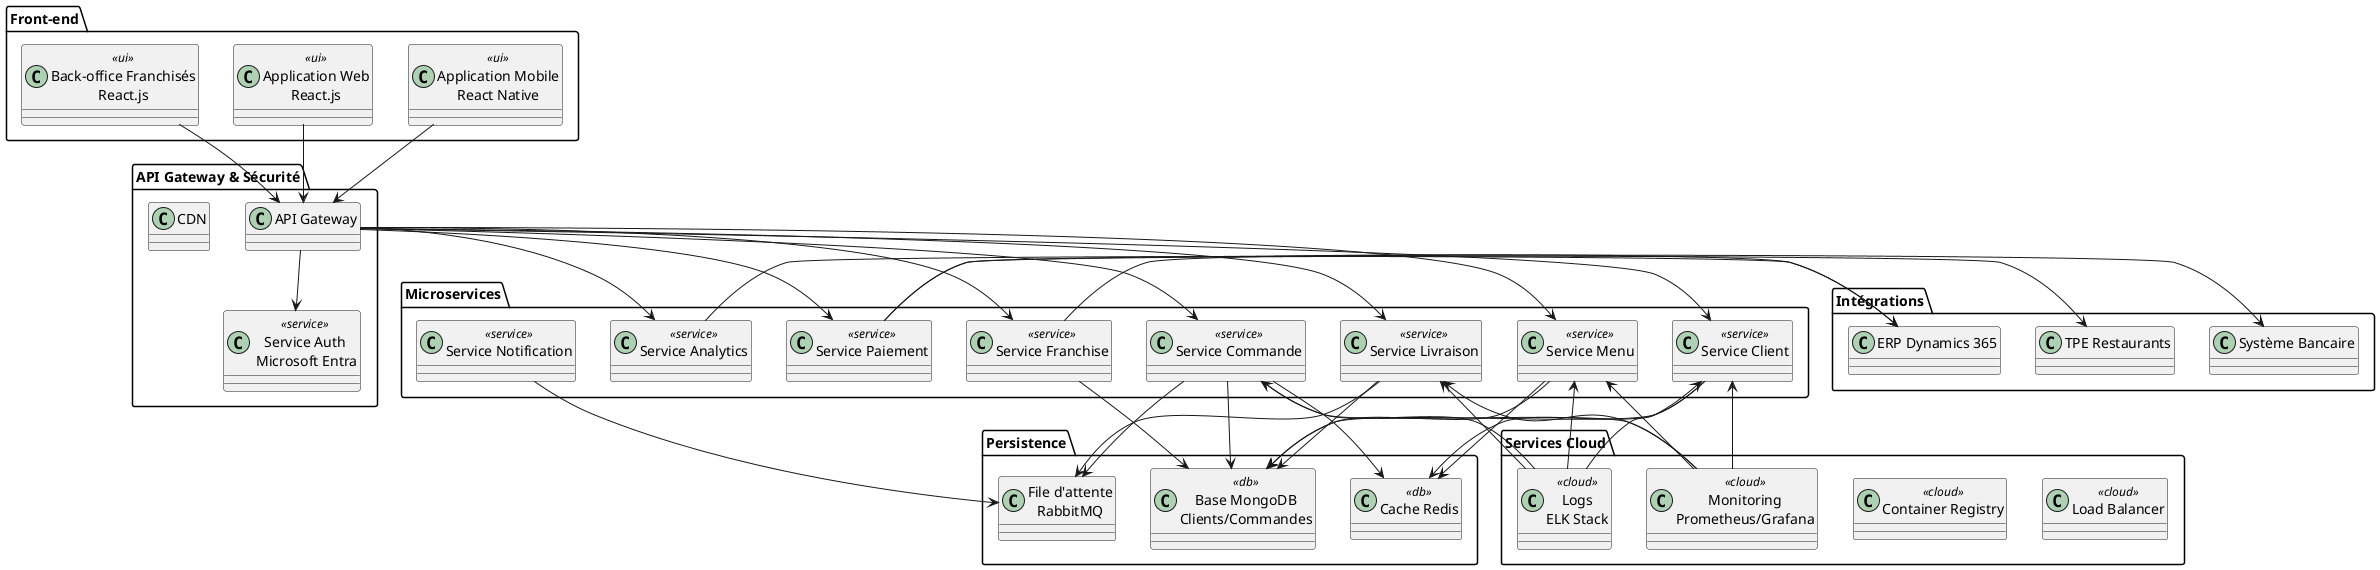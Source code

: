 @startuml
!define RECTANGLE class

' Styles
skinparam rectangle {
    BackgroundColor<<cloud>> LightBlue
    BackgroundColor<<service>> LightGreen
    BackgroundColor<<ui>> LightYellow
    BackgroundColor<<db>> LightGray
}

package "Front-end" {
    RECTANGLE "Application Mobile\nReact Native" as MOBILE <<ui>>
    RECTANGLE "Application Web\nReact.js" as WEB <<ui>>
    RECTANGLE "Back-office Franchisés\nReact.js" as BACKOFFICE <<ui>>
}

package "API Gateway & Sécurité" {
    RECTANGLE "API Gateway" as GATEWAY
    RECTANGLE "Service Auth\n Microsoft Entra" as AUTH <<service>>
    RECTANGLE "CDN" as CDN
}

package "Microservices" {
    RECTANGLE "Service Client" as CLIENT <<service>>
    RECTANGLE "Service Commande" as ORDER <<service>>
    RECTANGLE "Service Menu" as MENU <<service>>
    RECTANGLE "Service Livraison" as DELIVERY <<service>>
    RECTANGLE "Service Paiement" as PAYMENT <<service>>
    RECTANGLE "Service Franchise" as FRANCHISE <<service>>
    RECTANGLE "Service Analytics" as ANALYTICS <<service>>
    RECTANGLE "Service Notification" as NOTIFICATION <<service>>
}

package "Persistence" {
    RECTANGLE "Base MongoDB\nClients/Commandes" as MONGODB <<db>>
    RECTANGLE "Cache Redis" as REDIS <<db>>
    RECTANGLE "File d'attente\nRabbitMQ" as RABBITMQ
}

package "Services Cloud" {
    RECTANGLE "Load Balancer" as LB <<cloud>>
    RECTANGLE "Container Registry" as REGISTRY <<cloud>>
    RECTANGLE "Monitoring\nPrometheus/Grafana" as MONITORING <<cloud>>
    RECTANGLE "Logs\nELK Stack" as LOGS <<cloud>>
}

package "Intégrations" {
    RECTANGLE "ERP Dynamics 365" as ERP
    RECTANGLE "Système Bancaire" as BANK
    RECTANGLE "TPE Restaurants" as TPE
}

' Relations Front-end
MOBILE -down-> GATEWAY
WEB -down-> GATEWAY
BACKOFFICE -down-> GATEWAY
GATEWAY -down-> AUTH

' Relations API Gateway
GATEWAY -down-> CLIENT
GATEWAY -down-> ORDER
GATEWAY -down-> MENU
GATEWAY -down-> DELIVERY
GATEWAY -down-> PAYMENT
GATEWAY -down-> FRANCHISE
GATEWAY -down-> ANALYTICS

' Relations Services
CLIENT -down-> MONGODB
ORDER -down-> MONGODB
MENU -down-> MONGODB
DELIVERY -down-> MONGODB
FRANCHISE -down-> MONGODB

' Cache et Message Queue
CLIENT -right-> REDIS
ORDER -right-> REDIS
MENU -right-> REDIS
ORDER -down-> RABBITMQ
DELIVERY -down-> RABBITMQ
NOTIFICATION -left-> RABBITMQ

' Monitoring et Logs
MONITORING -up-> CLIENT
MONITORING -up-> ORDER
MONITORING -up-> MENU
MONITORING -up-> DELIVERY
LOGS -up-> CLIENT
LOGS -up-> ORDER
LOGS -up-> MENU
LOGS -up-> DELIVERY

' Intégrations
PAYMENT -right-> BANK
PAYMENT -right-> TPE
FRANCHISE -right-> ERP
ANALYTICS -right-> ERP

@enduml